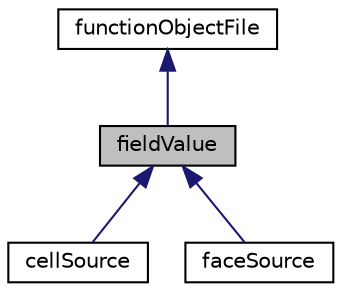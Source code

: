 digraph "fieldValue"
{
  bgcolor="transparent";
  edge [fontname="Helvetica",fontsize="10",labelfontname="Helvetica",labelfontsize="10"];
  node [fontname="Helvetica",fontsize="10",shape=record];
  Node1 [label="fieldValue",height=0.2,width=0.4,color="black", fillcolor="grey75", style="filled", fontcolor="black"];
  Node2 -> Node1 [dir="back",color="midnightblue",fontsize="10",style="solid",fontname="Helvetica"];
  Node2 [label="functionObjectFile",height=0.2,width=0.4,color="black",URL="$a00868.html",tooltip="Base class for output file data handling. "];
  Node1 -> Node3 [dir="back",color="midnightblue",fontsize="10",style="solid",fontname="Helvetica"];
  Node3 [label="cellSource",height=0.2,width=0.4,color="black",URL="$a00238.html",tooltip="This function object provides a &#39;cell source&#39; variant of the fieldValues function object..."];
  Node1 -> Node4 [dir="back",color="midnightblue",fontsize="10",style="solid",fontname="Helvetica"];
  Node4 [label="faceSource",height=0.2,width=0.4,color="black",URL="$a00734.html",tooltip="This function object provides a &#39;face source&#39; variant of the fieldValues function object..."];
}

